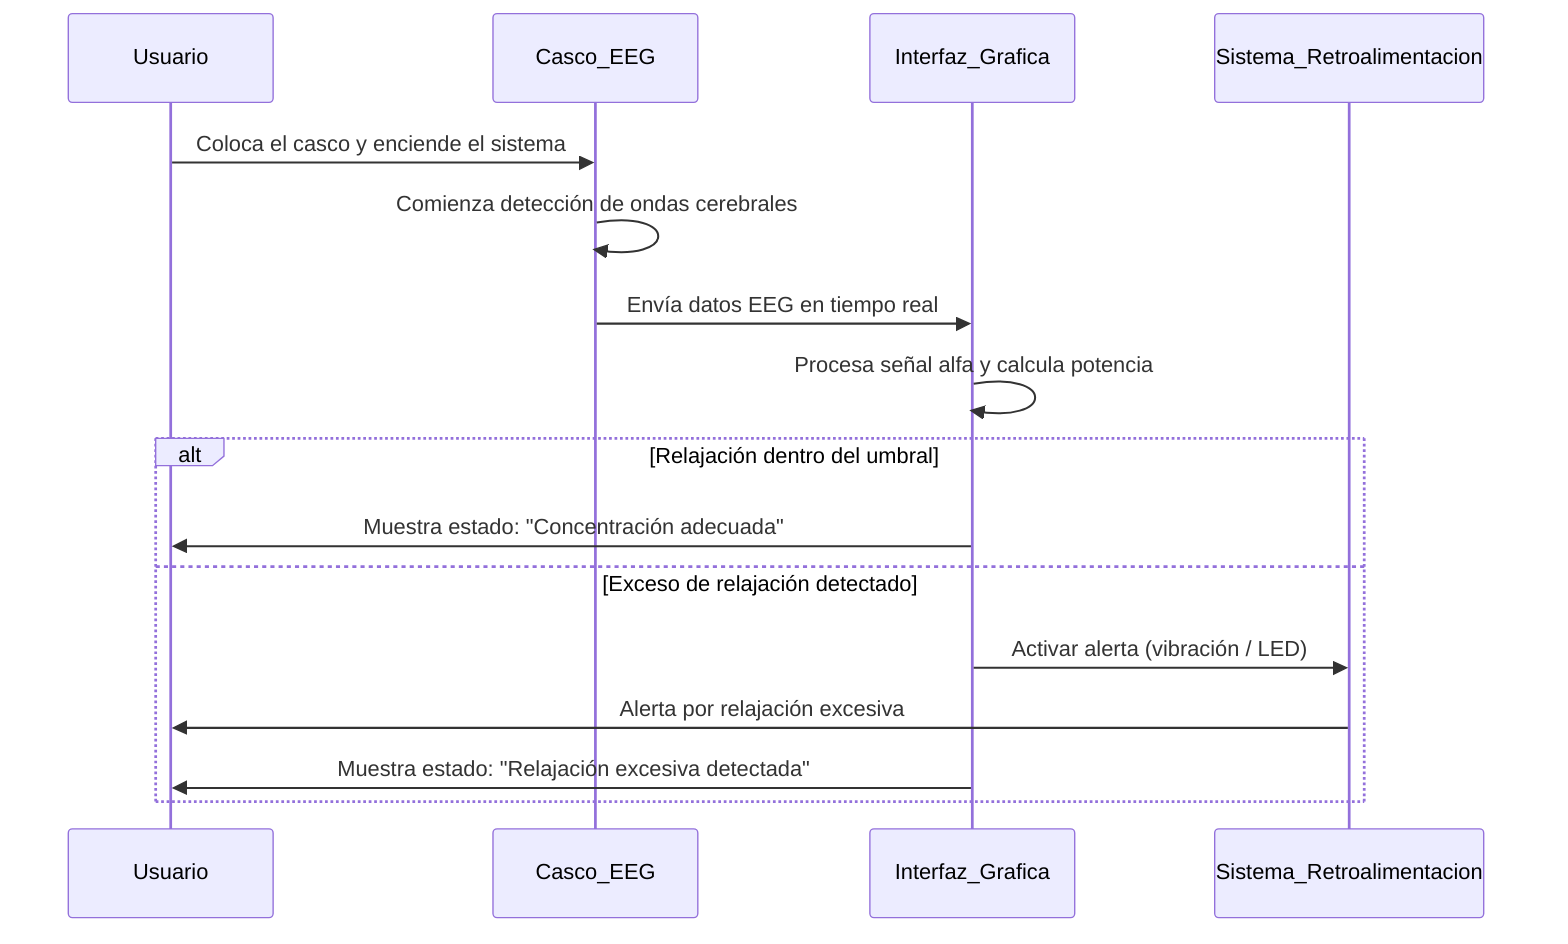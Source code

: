 sequenceDiagram
    participant Usuario
    participant Casco_EEG
    participant Interfaz_Grafica
    participant Sistema_Retroalimentacion

    Usuario ->> Casco_EEG: Coloca el casco y enciende el sistema
    Casco_EEG ->> Casco_EEG: Comienza detección de ondas cerebrales
    Casco_EEG ->> Interfaz_Grafica: Envía datos EEG en tiempo real
    Interfaz_Grafica ->> Interfaz_Grafica: Procesa señal alfa y calcula potencia

    alt Relajación dentro del umbral
        Interfaz_Grafica ->> Usuario: Muestra estado: "Concentración adecuada"
    else Exceso de relajación detectado
        Interfaz_Grafica ->> Sistema_Retroalimentacion: Activar alerta (vibración / LED)
        Sistema_Retroalimentacion ->> Usuario: Alerta por relajación excesiva
        Interfaz_Grafica ->> Usuario: Muestra estado: "Relajación excesiva detectada"
    end